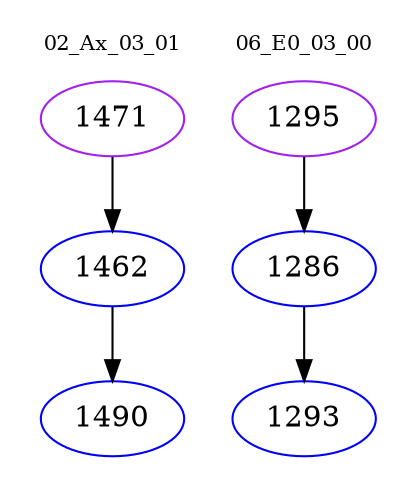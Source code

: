 digraph{
subgraph cluster_0 {
color = white
label = "02_Ax_03_01";
fontsize=10;
T0_1471 [label="1471", color="purple"]
T0_1471 -> T0_1462 [color="black"]
T0_1462 [label="1462", color="blue"]
T0_1462 -> T0_1490 [color="black"]
T0_1490 [label="1490", color="blue"]
}
subgraph cluster_1 {
color = white
label = "06_E0_03_00";
fontsize=10;
T1_1295 [label="1295", color="purple"]
T1_1295 -> T1_1286 [color="black"]
T1_1286 [label="1286", color="blue"]
T1_1286 -> T1_1293 [color="black"]
T1_1293 [label="1293", color="blue"]
}
}
